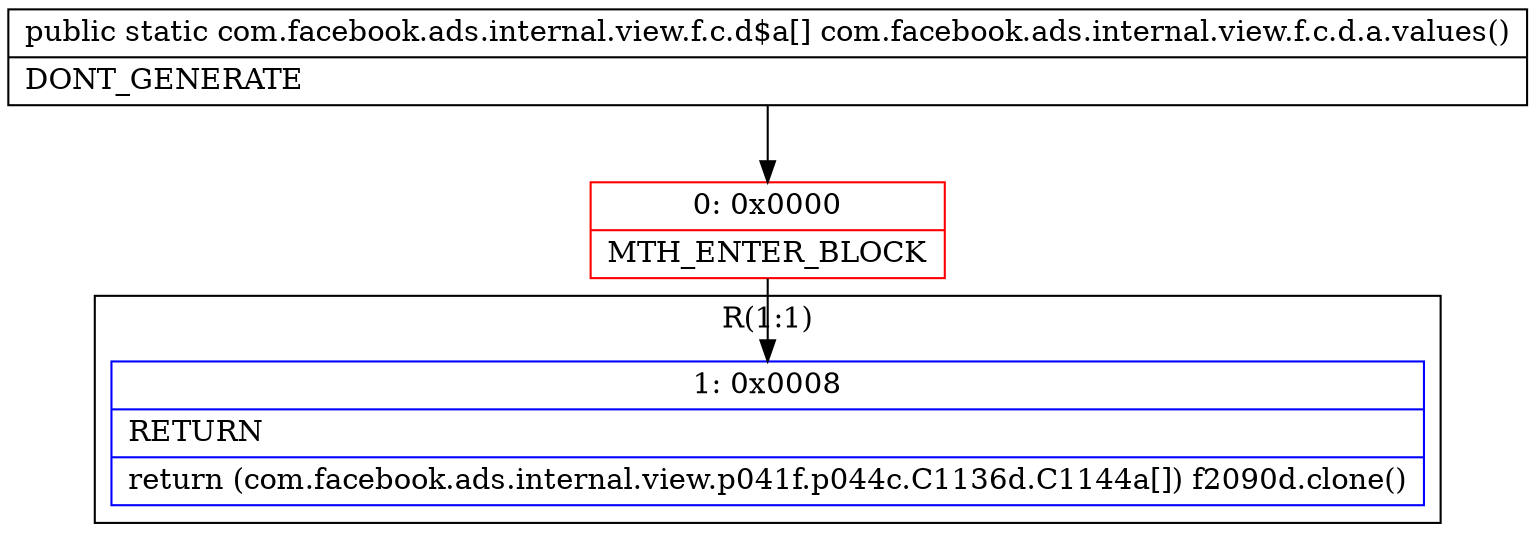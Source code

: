 digraph "CFG forcom.facebook.ads.internal.view.f.c.d.a.values()[Lcom\/facebook\/ads\/internal\/view\/f\/c\/d$a;" {
subgraph cluster_Region_1619783830 {
label = "R(1:1)";
node [shape=record,color=blue];
Node_1 [shape=record,label="{1\:\ 0x0008|RETURN\l|return (com.facebook.ads.internal.view.p041f.p044c.C1136d.C1144a[]) f2090d.clone()\l}"];
}
Node_0 [shape=record,color=red,label="{0\:\ 0x0000|MTH_ENTER_BLOCK\l}"];
MethodNode[shape=record,label="{public static com.facebook.ads.internal.view.f.c.d$a[] com.facebook.ads.internal.view.f.c.d.a.values()  | DONT_GENERATE\l}"];
MethodNode -> Node_0;
Node_0 -> Node_1;
}

